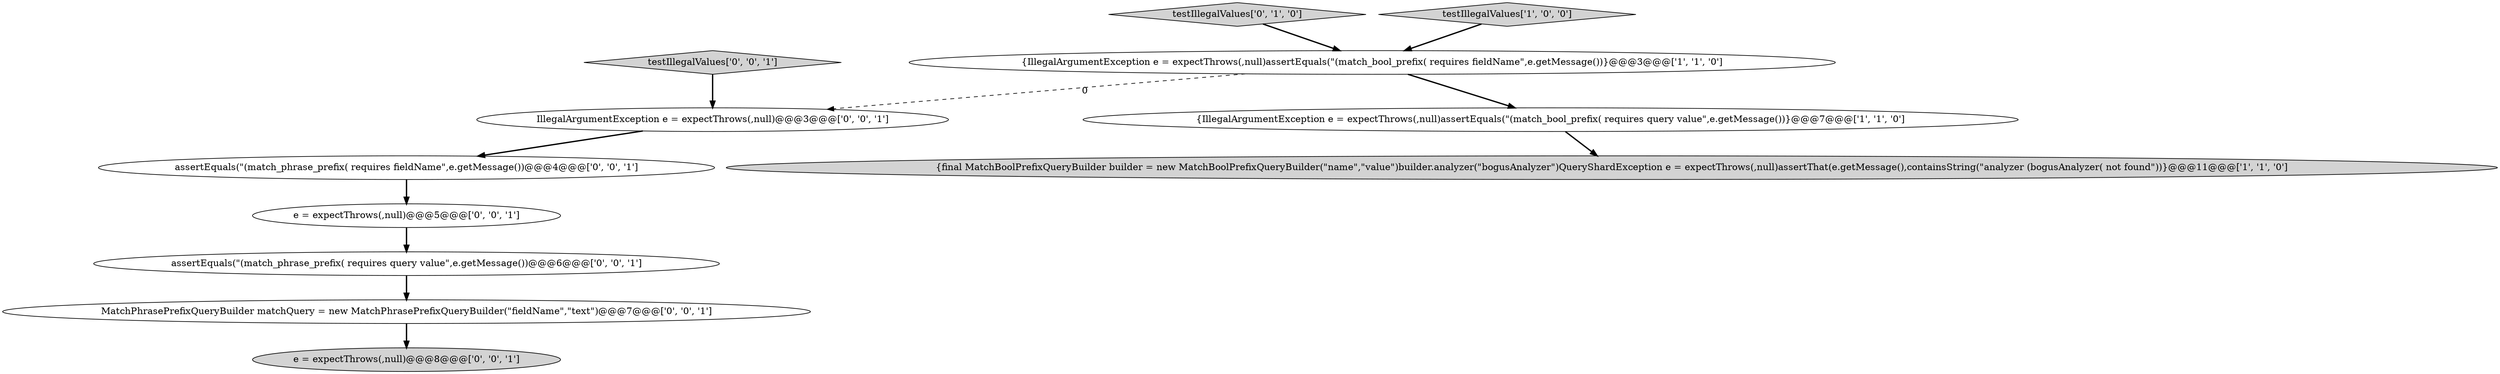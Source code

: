 digraph {
11 [style = filled, label = "testIllegalValues['0', '0', '1']", fillcolor = lightgray, shape = diamond image = "AAA0AAABBB3BBB"];
1 [style = filled, label = "{final MatchBoolPrefixQueryBuilder builder = new MatchBoolPrefixQueryBuilder(\"name\",\"value\")builder.analyzer(\"bogusAnalyzer\")QueryShardException e = expectThrows(,null)assertThat(e.getMessage(),containsString(\"analyzer (bogusAnalyzer( not found\"))}@@@11@@@['1', '1', '0']", fillcolor = lightgray, shape = ellipse image = "AAA0AAABBB1BBB"];
8 [style = filled, label = "e = expectThrows(,null)@@@5@@@['0', '0', '1']", fillcolor = white, shape = ellipse image = "AAA0AAABBB3BBB"];
2 [style = filled, label = "{IllegalArgumentException e = expectThrows(,null)assertEquals(\"(match_bool_prefix( requires query value\",e.getMessage())}@@@7@@@['1', '1', '0']", fillcolor = white, shape = ellipse image = "AAA0AAABBB1BBB"];
4 [style = filled, label = "testIllegalValues['0', '1', '0']", fillcolor = lightgray, shape = diamond image = "AAA0AAABBB2BBB"];
3 [style = filled, label = "{IllegalArgumentException e = expectThrows(,null)assertEquals(\"(match_bool_prefix( requires fieldName\",e.getMessage())}@@@3@@@['1', '1', '0']", fillcolor = white, shape = ellipse image = "AAA0AAABBB1BBB"];
9 [style = filled, label = "MatchPhrasePrefixQueryBuilder matchQuery = new MatchPhrasePrefixQueryBuilder(\"fieldName\",\"text\")@@@7@@@['0', '0', '1']", fillcolor = white, shape = ellipse image = "AAA0AAABBB3BBB"];
5 [style = filled, label = "e = expectThrows(,null)@@@8@@@['0', '0', '1']", fillcolor = lightgray, shape = ellipse image = "AAA0AAABBB3BBB"];
7 [style = filled, label = "assertEquals(\"(match_phrase_prefix( requires fieldName\",e.getMessage())@@@4@@@['0', '0', '1']", fillcolor = white, shape = ellipse image = "AAA0AAABBB3BBB"];
10 [style = filled, label = "IllegalArgumentException e = expectThrows(,null)@@@3@@@['0', '0', '1']", fillcolor = white, shape = ellipse image = "AAA0AAABBB3BBB"];
6 [style = filled, label = "assertEquals(\"(match_phrase_prefix( requires query value\",e.getMessage())@@@6@@@['0', '0', '1']", fillcolor = white, shape = ellipse image = "AAA0AAABBB3BBB"];
0 [style = filled, label = "testIllegalValues['1', '0', '0']", fillcolor = lightgray, shape = diamond image = "AAA0AAABBB1BBB"];
10->7 [style = bold, label=""];
11->10 [style = bold, label=""];
7->8 [style = bold, label=""];
0->3 [style = bold, label=""];
8->6 [style = bold, label=""];
9->5 [style = bold, label=""];
4->3 [style = bold, label=""];
2->1 [style = bold, label=""];
3->10 [style = dashed, label="0"];
3->2 [style = bold, label=""];
6->9 [style = bold, label=""];
}
